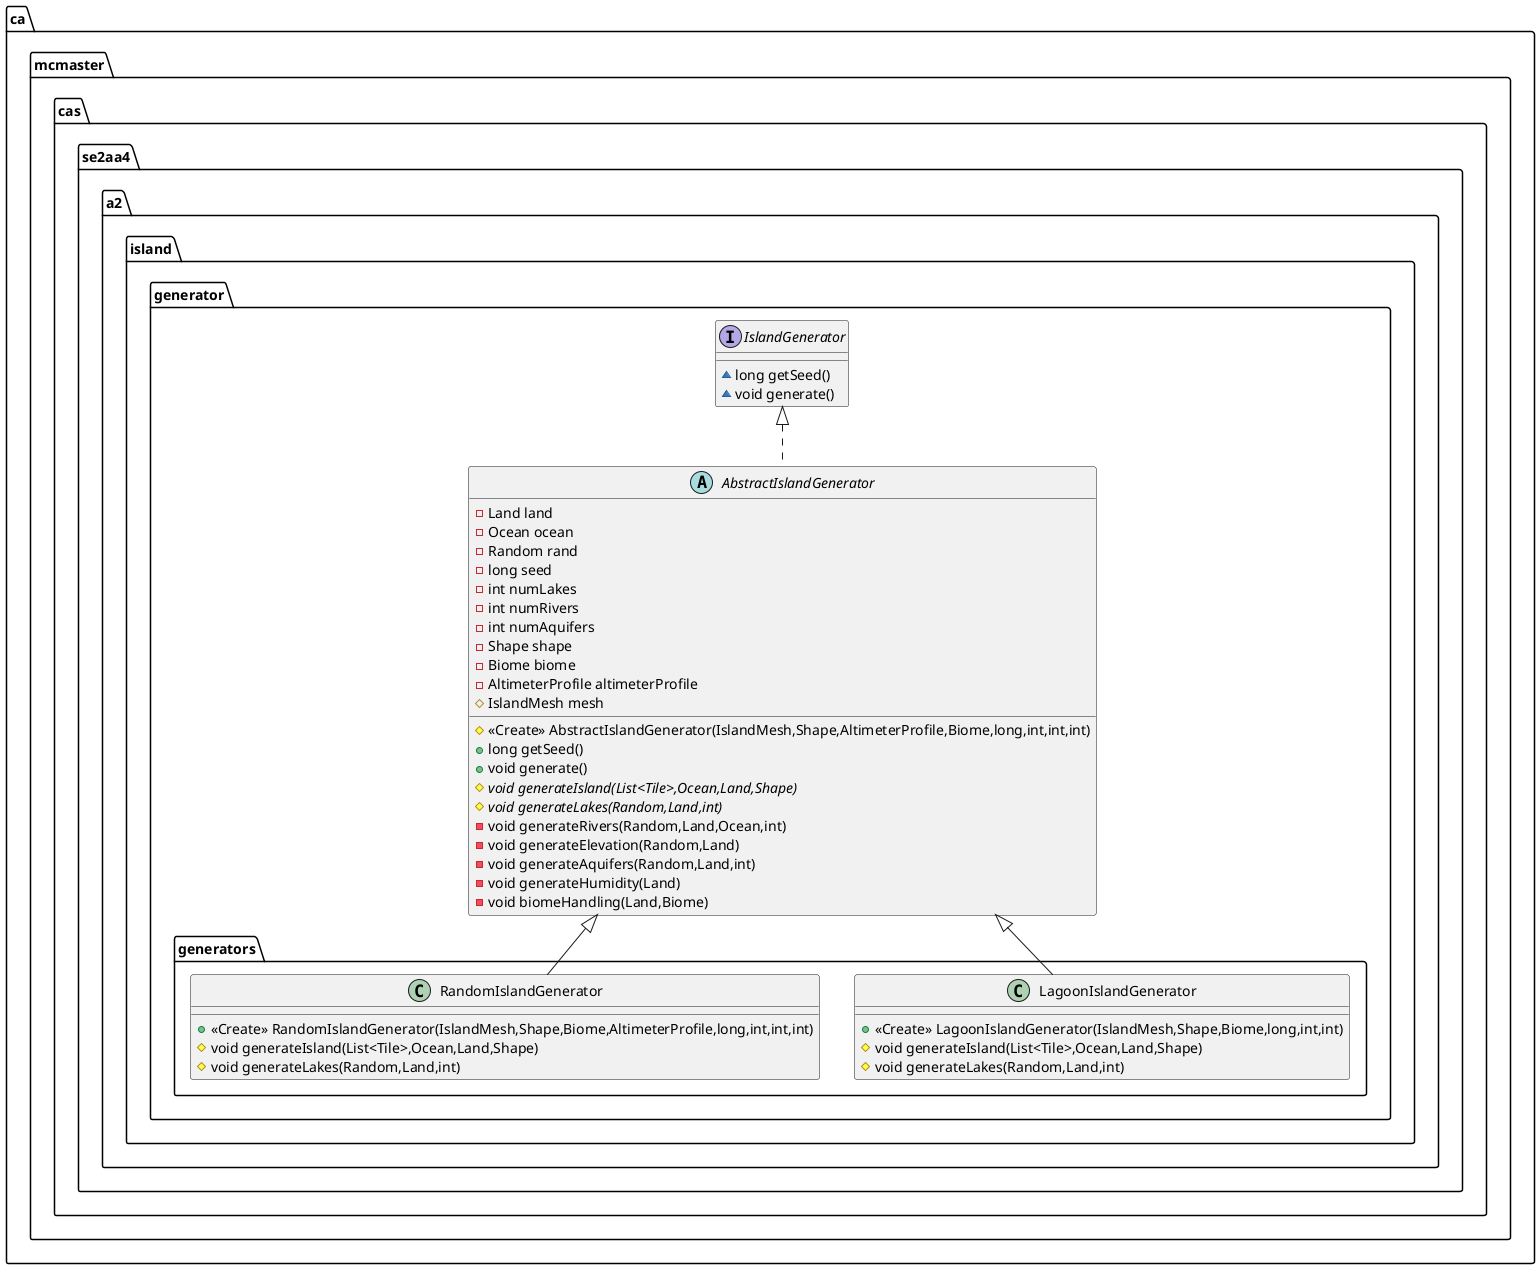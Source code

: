 @startuml
abstract class ca.mcmaster.cas.se2aa4.a2.island.generator.AbstractIslandGenerator {
- Land land
- Ocean ocean
- Random rand
- long seed
- int numLakes
- int numRivers
- int numAquifers
- Shape shape
- Biome biome
- AltimeterProfile altimeterProfile
# IslandMesh mesh
# <<Create>> AbstractIslandGenerator(IslandMesh,Shape,AltimeterProfile,Biome,long,int,int,int)
+ long getSeed()
+ void generate()
# {abstract}void generateIsland(List<Tile>,Ocean,Land,Shape)
# {abstract}void generateLakes(Random,Land,int)
- void generateRivers(Random,Land,Ocean,int)
- void generateElevation(Random,Land)
- void generateAquifers(Random,Land,int)
- void generateHumidity(Land)
- void biomeHandling(Land,Biome)
}
class ca.mcmaster.cas.se2aa4.a2.island.generator.generators.LagoonIslandGenerator {
+ <<Create>> LagoonIslandGenerator(IslandMesh,Shape,Biome,long,int,int)
# void generateIsland(List<Tile>,Ocean,Land,Shape)
# void generateLakes(Random,Land,int)
}
interface ca.mcmaster.cas.se2aa4.a2.island.generator.IslandGenerator {
~ long getSeed()
~ void generate()
}
class ca.mcmaster.cas.se2aa4.a2.island.generator.generators.RandomIslandGenerator {
+ <<Create>> RandomIslandGenerator(IslandMesh,Shape,Biome,AltimeterProfile,long,int,int,int)
# void generateIsland(List<Tile>,Ocean,Land,Shape)
# void generateLakes(Random,Land,int)
}


ca.mcmaster.cas.se2aa4.a2.island.generator.IslandGenerator <|.. ca.mcmaster.cas.se2aa4.a2.island.generator.AbstractIslandGenerator
ca.mcmaster.cas.se2aa4.a2.island.generator.AbstractIslandGenerator <|-- ca.mcmaster.cas.se2aa4.a2.island.generator.generators.LagoonIslandGenerator
ca.mcmaster.cas.se2aa4.a2.island.generator.AbstractIslandGenerator <|-- ca.mcmaster.cas.se2aa4.a2.island.generator.generators.RandomIslandGenerator
@enduml